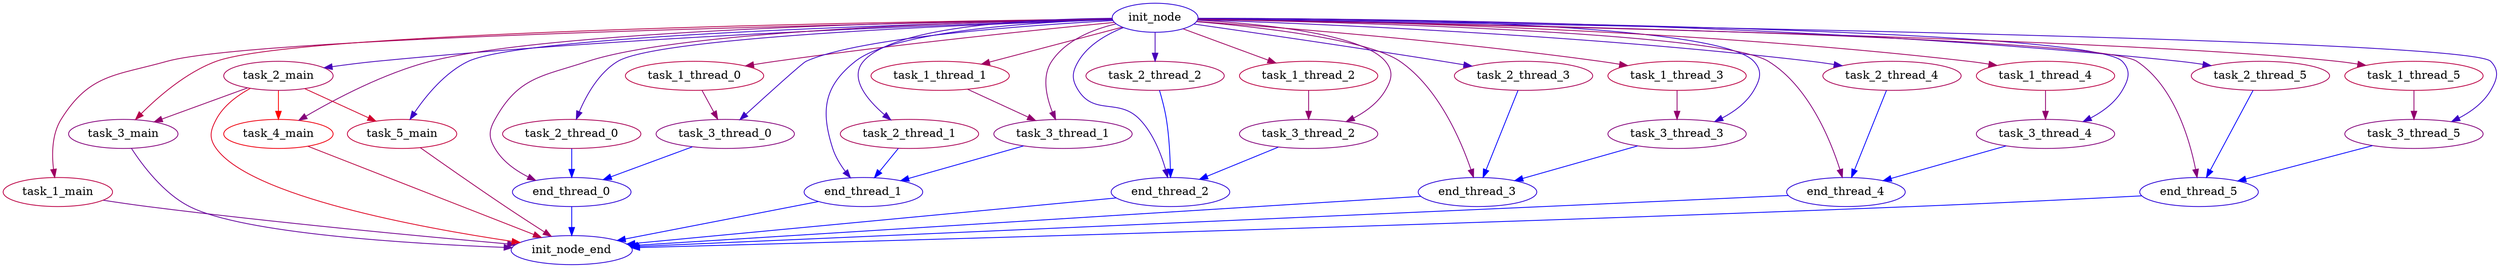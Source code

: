 digraph G {

init_node [size="0.6931471805599453",color="#2900D6"];
task_1_main [size="3.104200953859686",color="#BB0044"];
task_2_main [size="2.7978403249075474",color="#A90056"];
task_3_main [size="2.1832373212764584",color="#84007B"];
task_4_main [size="3.9546734073922947",color="#EF0010"];
task_5_main [size="3.215202687149899",color="#C2003D"];
task_2_main -> task_3_main [size="2.419255509919701",color="#92006D"];
task_2_main -> task_4_main [size="4.212605261556801",color="#FF0000"];
task_2_main -> task_5_main [size="3.4682592789066455",color="#D1002E"];
task_1_thread_0 [size="3.104200953859686",color="#BB0044"];
task_2_thread_0 [size="2.7978403249075474",color="#A90056"];
task_3_thread_0 [size="2.1832373212764584",color="#84007B"];
end_thread_0 [size="0.6931471805599453",color="#2900D6"];
task_1_thread_0 -> task_3_thread_0 [size="2.419255509919701",color="#92006D"];
task_2_thread_0 -> end_thread_0 [size="1.000088900581841e-12",color="#0000FF"];
task_3_thread_0 -> end_thread_0 [size="1.000088900581841e-12",color="#0000FF"];
task_1_thread_1 [size="3.104200953859686",color="#BB0044"];
task_2_thread_1 [size="2.7978403249075474",color="#A90056"];
task_3_thread_1 [size="2.1832373212764584",color="#84007B"];
end_thread_1 [size="0.6931471805599453",color="#2900D6"];
task_1_thread_1 -> task_3_thread_1 [size="2.419255509919701",color="#92006D"];
task_2_thread_1 -> end_thread_1 [size="1.000088900581841e-12",color="#0000FF"];
task_3_thread_1 -> end_thread_1 [size="1.000088900581841e-12",color="#0000FF"];
task_1_thread_2 [size="3.104200953859686",color="#BB0044"];
task_2_thread_2 [size="2.7978403249075474",color="#A90056"];
task_3_thread_2 [size="2.1832373212764584",color="#84007B"];
end_thread_2 [size="0.6931471805599453",color="#2900D6"];
task_1_thread_2 -> task_3_thread_2 [size="2.419255509919701",color="#92006D"];
task_2_thread_2 -> end_thread_2 [size="1.000088900581841e-12",color="#0000FF"];
task_3_thread_2 -> end_thread_2 [size="1.000088900581841e-12",color="#0000FF"];
task_1_thread_3 [size="3.104200953859686",color="#BB0044"];
task_2_thread_3 [size="2.7978403249075474",color="#A90056"];
task_3_thread_3 [size="2.1832373212764584",color="#84007B"];
end_thread_3 [size="0.6931471805599453",color="#2900D6"];
task_1_thread_3 -> task_3_thread_3 [size="2.419255509919701",color="#92006D"];
task_2_thread_3 -> end_thread_3 [size="1.000088900581841e-12",color="#0000FF"];
task_3_thread_3 -> end_thread_3 [size="1.000088900581841e-12",color="#0000FF"];
task_1_thread_4 [size="3.104200953859686",color="#BB0044"];
task_2_thread_4 [size="2.7978403249075474",color="#A90056"];
task_3_thread_4 [size="2.1832373212764584",color="#84007B"];
end_thread_4 [size="0.6931471805599453",color="#2900D6"];
task_1_thread_4 -> task_3_thread_4 [size="2.419255509919701",color="#92006D"];
task_2_thread_4 -> end_thread_4 [size="1.000088900581841e-12",color="#0000FF"];
task_3_thread_4 -> end_thread_4 [size="1.000088900581841e-12",color="#0000FF"];
task_1_thread_5 [size="3.104200953859686",color="#BB0044"];
task_2_thread_5 [size="2.7978403249075474",color="#A90056"];
task_3_thread_5 [size="2.1832373212764584",color="#84007B"];
end_thread_5 [size="0.6931471805599453",color="#2900D6"];
task_1_thread_5 -> task_3_thread_5 [size="2.419255509919701",color="#92006D"];
task_2_thread_5 -> end_thread_5 [size="1.000088900581841e-12",color="#0000FF"];
task_3_thread_5 -> end_thread_5 [size="1.000088900581841e-12",color="#0000FF"];
init_node_end [size="0.6931471805599453",color="#2900D6"];
init_node -> task_1_main [size="2.629480293391084",color="#9F0060"];
init_node -> task_2_main [size="1.1717150089779664",color="#4600B9"];
init_node -> task_5_main [size="0.9623873361617701",color="#3A00C5"];
init_node -> task_4_main [size="2.1812885383561222",color="#84007B"];
init_node -> task_3_main [size="2.9909803473711443",color="#B5004A"];
init_node -> task_1_thread_0 [size="2.629480293391084",color="#9F0060"];
init_node -> task_2_thread_0 [size="1.1717150089779664",color="#4600B9"];
init_node -> task_3_thread_0 [size="0.9623873361617701",color="#3A00C5"];
init_node -> end_thread_0 [size="2.1812885383561222",color="#84007B"];
init_node -> task_1_thread_1 [size="2.629480293391084",color="#9F0060"];
init_node -> task_2_thread_1 [size="1.1717150089779664",color="#4600B9"];
init_node -> end_thread_1 [size="0.9623873361617701",color="#3A00C5"];
init_node -> task_3_thread_1 [size="2.1812885383561222",color="#84007B"];
init_node -> task_1_thread_2 [size="2.629480293391084",color="#9F0060"];
init_node -> task_2_thread_2 [size="1.1717150089779664",color="#4600B9"];
init_node -> end_thread_2 [size="0.9623873361617701",color="#3A00C5"];
init_node -> task_3_thread_2 [size="2.1812885383561222",color="#84007B"];
init_node -> task_1_thread_3 [size="2.629480293391084",color="#9F0060"];
init_node -> task_2_thread_3 [size="1.1717150089779664",color="#4600B9"];
init_node -> task_3_thread_3 [size="0.9623873361617701",color="#3A00C5"];
init_node -> end_thread_3 [size="2.1812885383561222",color="#84007B"];
init_node -> task_1_thread_4 [size="2.629480293391084",color="#9F0060"];
init_node -> task_2_thread_4 [size="1.1717150089779664",color="#4600B9"];
init_node -> task_3_thread_4 [size="0.9623873361617701",color="#3A00C5"];
init_node -> end_thread_4 [size="2.1812885383561222",color="#84007B"];
init_node -> task_1_thread_5 [size="2.629480293391084",color="#9F0060"];
init_node -> task_2_thread_5 [size="1.1717150089779664",color="#4600B9"];
init_node -> task_3_thread_5 [size="0.9623873361617701",color="#3A00C5"];
init_node -> end_thread_5 [size="2.1812885383561222",color="#84007B"];
task_1_main -> init_node_end [size="1.8677451340182334",color="#71008E"];
task_2_main -> init_node_end [size="3.689416147877796",color="#DF0020"];
task_3_main -> init_node_end [size="1.632953833497456",color="#62009D"];
task_4_main -> init_node_end [size="3.072876894610722",color="#BA0045"];
task_5_main -> init_node_end [size="2.646771674923419",color="#A0005F"];
end_thread_0 -> init_node_end [size="2.371214335991598e-12",color="#0000FF"];
end_thread_1 -> init_node_end [size="1.4077627952237075e-12",color="#0000FF"];
end_thread_2 -> init_node_end [size="2.3669954884980323e-12",color="#0000FF"];
end_thread_3 -> init_node_end [size="2.2377655284319618e-12",color="#0000FF"];
end_thread_4 -> init_node_end [size="1.80833126250782e-12",color="#0000FF"];
end_thread_5 -> init_node_end [size="1.5865087021880902e-12",color="#0000FF"];
}

